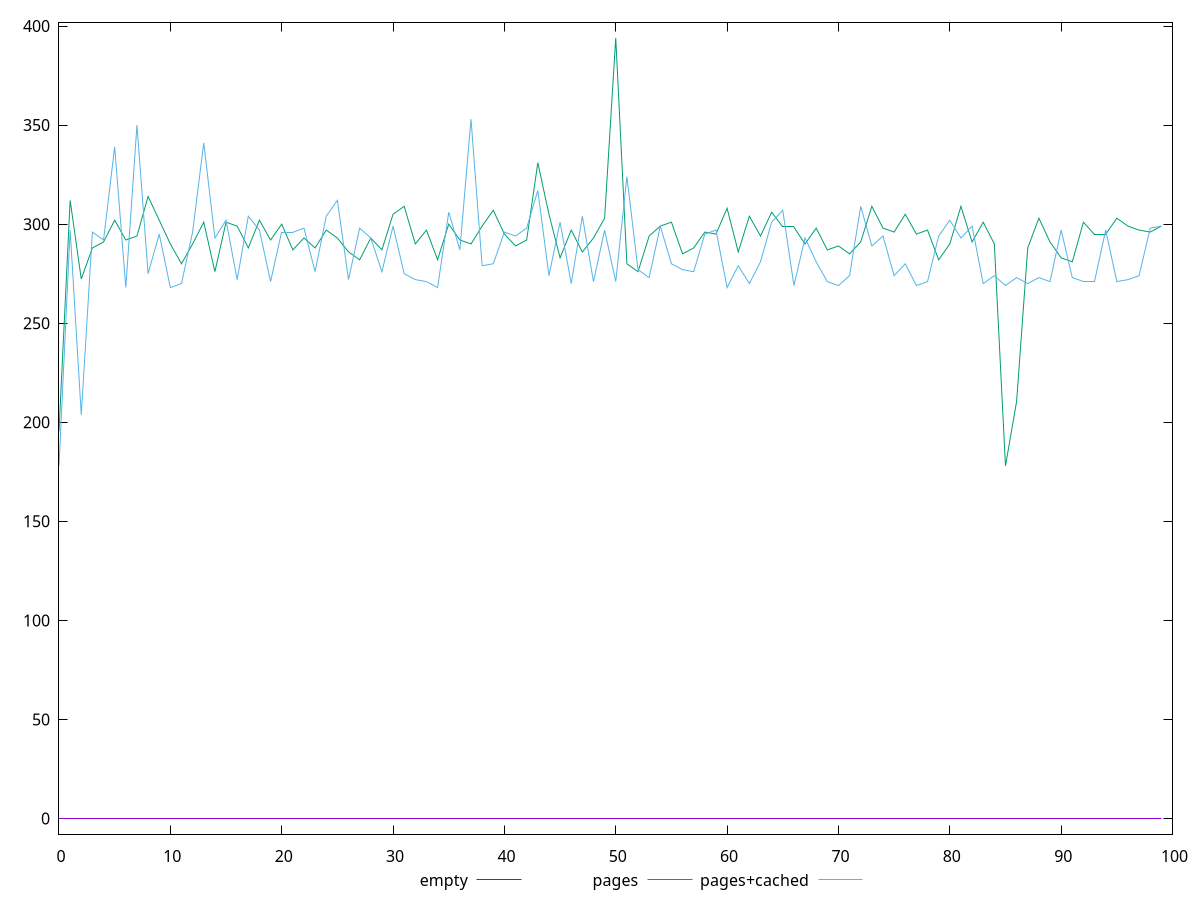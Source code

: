 $_empty <<EOF
0
0
0
0
0
0
0
0
0
0
0
0
0
0
0
0
0
0
0
0
0
0
0
0
0
0
0
0
0
0
0
0
0
0
0
0
0
0
0
0
0
0
0
0
0
0
0
0
0
0
0
0
0
0
0
0
0
0
0
0
0
0
0
0
0
0
0
0
0
0
0
0
0
0
0
0
0
0
0
0
0
0
0
0
0
0
0
0
0
0
0
0
0
0
0
0
0
0
0
0
EOF
$_pages <<EOF
195.5
312
272.27800000000025
288
291
302
292
294
313.9999999999982
302.0000000000018
290
280
290
301
276
301
299
288
302
291.9999999999982
300
287
293
287.9999999999982
297
293.0000000000018
286
282.0000000000018
292.9999999999982
287
305.0000000000018
309
289.9999999999982
297
282
300
292
290.0000000000018
299.0000000000018
307
294.9999999999982
289
292
331
305
282.9999999999982
297
285.91400000000067
293
303
393.9999999999982
280.0000000000018
275.9999999999982
294
299
301
285
288
296
295
308
286
304
294
306.0000000000018
299
299
289.9999999999982
298.0000000000018
287
289
285
291
309
297.9999999999982
295.9999999999982
305
295
297
282
290.0000000000018
309
291
301
289.9999999999982
178
210.50950000000012
288
302.9999999999982
290.9999999999982
283
281
301
294.9999999999982
295
303
298.9999999999982
297
296
299
EOF
$_pagesCached <<EOF
178
296.9999999999982
203.73649999999998
295.9999999999991
291.99999999999727
339.0000000000018
267.9999999999991
350
275
294.9999999999991
267.9999999999982
270
296
340.9999999999991
292.9999999999991
302
272
304
296.9999999999982
270.9999999999982
295.9999999999982
295.9999999999982
298
275.99999999999545
304
311.9999999999991
272
298.0000000000009
293
275.9999999999991
299
275
272
270.99999999999727
267.9999999999982
305.99999999999727
287.0000000000018
352.99999999999727
279
280
296.0000000000009
293.9999999999991
298.0000000000018
317
274
300.99999999999727
270
304
271
296.99999999999727
271
323.9999999999991
276.9999999999982
273
298.9999999999982
280
276.9999999999982
275.9999999999982
295
297.0000000000009
268
278.9999999999991
270
280.9999999999991
301
307
268.99999999999727
292.9999999999982
281
271
269
274
308.9999999999982
289
293.9999999999982
274
280
268.9999999999991
271.0000000000009
294
301.9999999999982
292.9999999999982
299
270.0000000000009
273.9999999999982
269
273
270.0000000000018
272.9999999999982
270.9999999999982
297
272.9999999999991
271
270.9999999999991
297
271.0000000000018
271.9999999999982
273.9999999999982
297.9999999999991
299.0000000000018
EOF
set key outside below
set terminal pngcairo
set output "report_00006_2020-11-02T20-21-41.718Z/total-blocking-time/total-blocking-time_empty_pages_pages+cached.png"
set yrange [-7.8799999999999635:401.8799999999981]
plot $_empty title "empty" with line ,$_pages title "pages" with line ,$_pagesCached title "pages+cached" with line ,